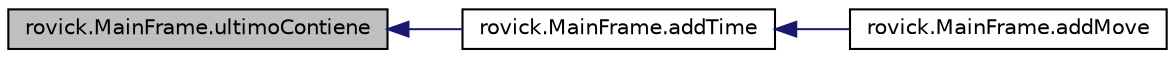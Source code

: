digraph "rovick.MainFrame.ultimoContiene"
{
  edge [fontname="Helvetica",fontsize="10",labelfontname="Helvetica",labelfontsize="10"];
  node [fontname="Helvetica",fontsize="10",shape=record];
  rankdir="LR";
  Node35 [label="rovick.MainFrame.ultimoContiene",height=0.2,width=0.4,color="black", fillcolor="grey75", style="filled", fontcolor="black"];
  Node35 -> Node36 [dir="back",color="midnightblue",fontsize="10",style="solid",fontname="Helvetica"];
  Node36 [label="rovick.MainFrame.addTime",height=0.2,width=0.4,color="black", fillcolor="white", style="filled",URL="$classrovick_1_1_main_frame.html#a6427827ba7ae6ec2db0c2fedaa60b196"];
  Node36 -> Node37 [dir="back",color="midnightblue",fontsize="10",style="solid",fontname="Helvetica"];
  Node37 [label="rovick.MainFrame.addMove",height=0.2,width=0.4,color="black", fillcolor="white", style="filled",URL="$classrovick_1_1_main_frame.html#a49c8ae6bbd67d575b5b9c8ee575a82ff"];
}
